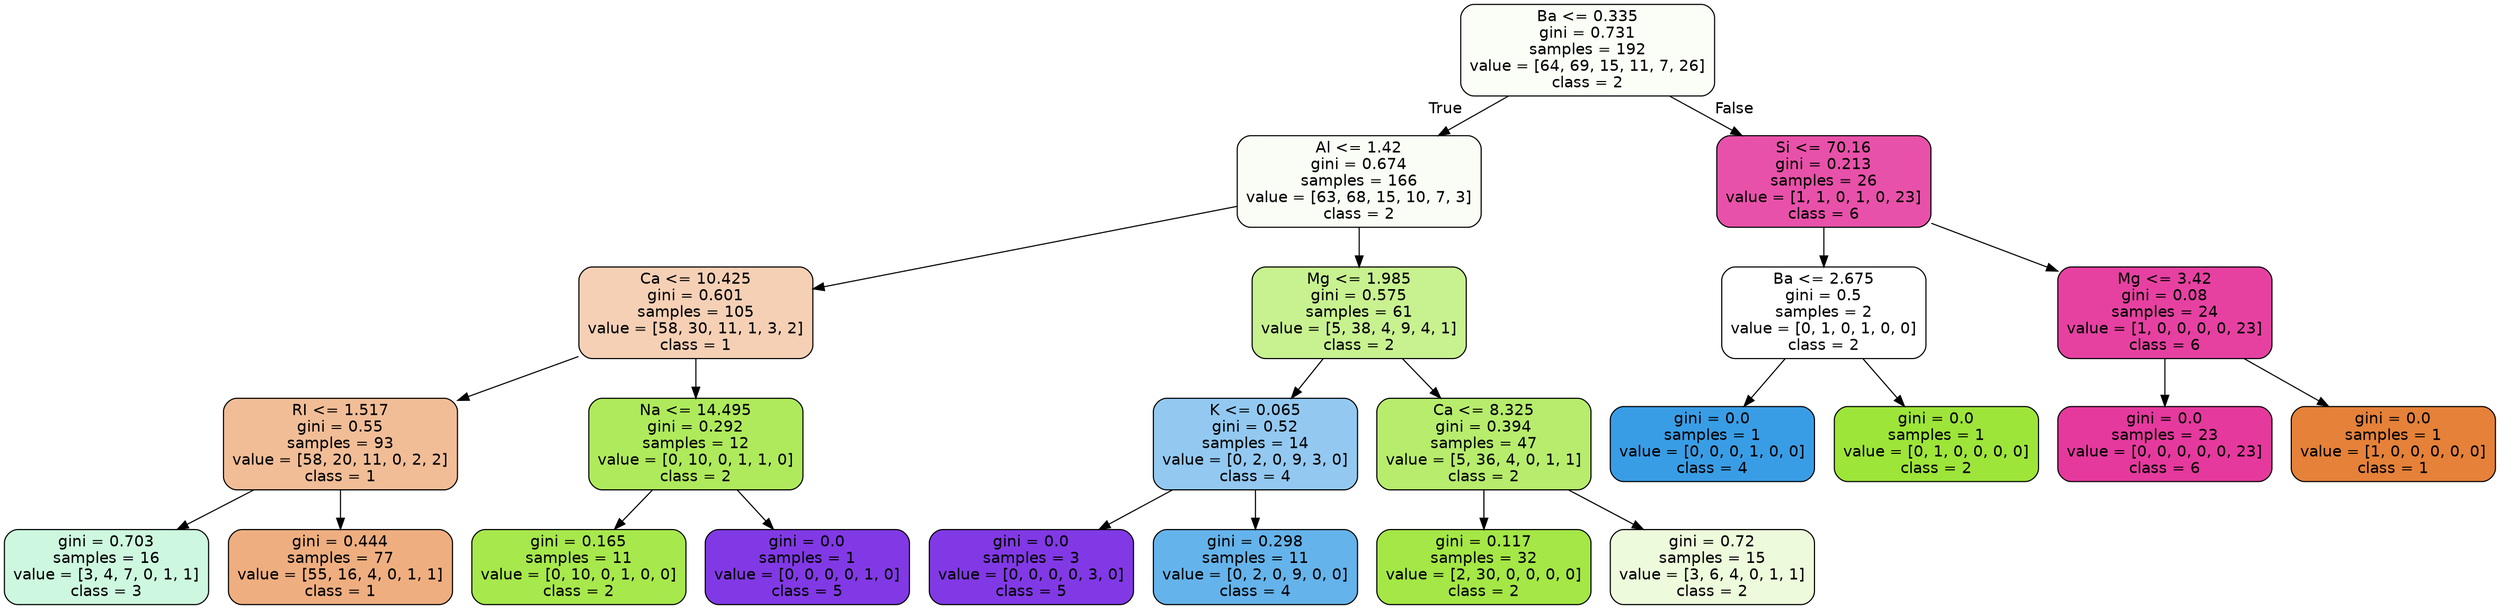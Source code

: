 digraph Tree {
node [shape=box, style="filled, rounded", color="black", fontname=helvetica] ;
edge [fontname=helvetica] ;
0 [label="Ba <= 0.335\ngini = 0.731\nsamples = 192\nvalue = [64, 69, 15, 11, 7, 26]\nclass = 2", fillcolor="#9de5390a"] ;
1 [label="Al <= 1.42\ngini = 0.674\nsamples = 166\nvalue = [63, 68, 15, 10, 7, 3]\nclass = 2", fillcolor="#9de5390c"] ;
0 -> 1 [labeldistance=2.5, labelangle=45, headlabel="True"] ;
2 [label="Ca <= 10.425\ngini = 0.601\nsamples = 105\nvalue = [58, 30, 11, 1, 3, 2]\nclass = 1", fillcolor="#e581395f"] ;
1 -> 2 ;
3 [label="RI <= 1.517\ngini = 0.55\nsamples = 93\nvalue = [58, 20, 11, 0, 2, 2]\nclass = 1", fillcolor="#e5813985"] ;
2 -> 3 ;
4 [label="gini = 0.703\nsamples = 16\nvalue = [3, 4, 7, 0, 1, 1]\nclass = 3", fillcolor="#39e58140"] ;
3 -> 4 ;
5 [label="gini = 0.444\nsamples = 77\nvalue = [55, 16, 4, 0, 1, 1]\nclass = 1", fillcolor="#e58139a3"] ;
3 -> 5 ;
6 [label="Na <= 14.495\ngini = 0.292\nsamples = 12\nvalue = [0, 10, 0, 1, 1, 0]\nclass = 2", fillcolor="#9de539d1"] ;
2 -> 6 ;
7 [label="gini = 0.165\nsamples = 11\nvalue = [0, 10, 0, 1, 0, 0]\nclass = 2", fillcolor="#9de539e6"] ;
6 -> 7 ;
8 [label="gini = 0.0\nsamples = 1\nvalue = [0, 0, 0, 0, 1, 0]\nclass = 5", fillcolor="#8139e5ff"] ;
6 -> 8 ;
9 [label="Mg <= 1.985\ngini = 0.575\nsamples = 61\nvalue = [5, 38, 4, 9, 4, 1]\nclass = 2", fillcolor="#9de5398e"] ;
1 -> 9 ;
10 [label="K <= 0.065\ngini = 0.52\nsamples = 14\nvalue = [0, 2, 0, 9, 3, 0]\nclass = 4", fillcolor="#399de58b"] ;
9 -> 10 ;
11 [label="gini = 0.0\nsamples = 3\nvalue = [0, 0, 0, 0, 3, 0]\nclass = 5", fillcolor="#8139e5ff"] ;
10 -> 11 ;
12 [label="gini = 0.298\nsamples = 11\nvalue = [0, 2, 0, 9, 0, 0]\nclass = 4", fillcolor="#399de5c6"] ;
10 -> 12 ;
13 [label="Ca <= 8.325\ngini = 0.394\nsamples = 47\nvalue = [5, 36, 4, 0, 1, 1]\nclass = 2", fillcolor="#9de539bc"] ;
9 -> 13 ;
14 [label="gini = 0.117\nsamples = 32\nvalue = [2, 30, 0, 0, 0, 0]\nclass = 2", fillcolor="#9de539ee"] ;
13 -> 14 ;
15 [label="gini = 0.72\nsamples = 15\nvalue = [3, 6, 4, 0, 1, 1]\nclass = 2", fillcolor="#9de5392e"] ;
13 -> 15 ;
16 [label="Si <= 70.16\ngini = 0.213\nsamples = 26\nvalue = [1, 1, 0, 1, 0, 23]\nclass = 6", fillcolor="#e5399de0"] ;
0 -> 16 [labeldistance=2.5, labelangle=-45, headlabel="False"] ;
17 [label="Ba <= 2.675\ngini = 0.5\nsamples = 2\nvalue = [0, 1, 0, 1, 0, 0]\nclass = 2", fillcolor="#9de53900"] ;
16 -> 17 ;
18 [label="gini = 0.0\nsamples = 1\nvalue = [0, 0, 0, 1, 0, 0]\nclass = 4", fillcolor="#399de5ff"] ;
17 -> 18 ;
19 [label="gini = 0.0\nsamples = 1\nvalue = [0, 1, 0, 0, 0, 0]\nclass = 2", fillcolor="#9de539ff"] ;
17 -> 19 ;
20 [label="Mg <= 3.42\ngini = 0.08\nsamples = 24\nvalue = [1, 0, 0, 0, 0, 23]\nclass = 6", fillcolor="#e5399df4"] ;
16 -> 20 ;
21 [label="gini = 0.0\nsamples = 23\nvalue = [0, 0, 0, 0, 0, 23]\nclass = 6", fillcolor="#e5399dff"] ;
20 -> 21 ;
22 [label="gini = 0.0\nsamples = 1\nvalue = [1, 0, 0, 0, 0, 0]\nclass = 1", fillcolor="#e58139ff"] ;
20 -> 22 ;
}
